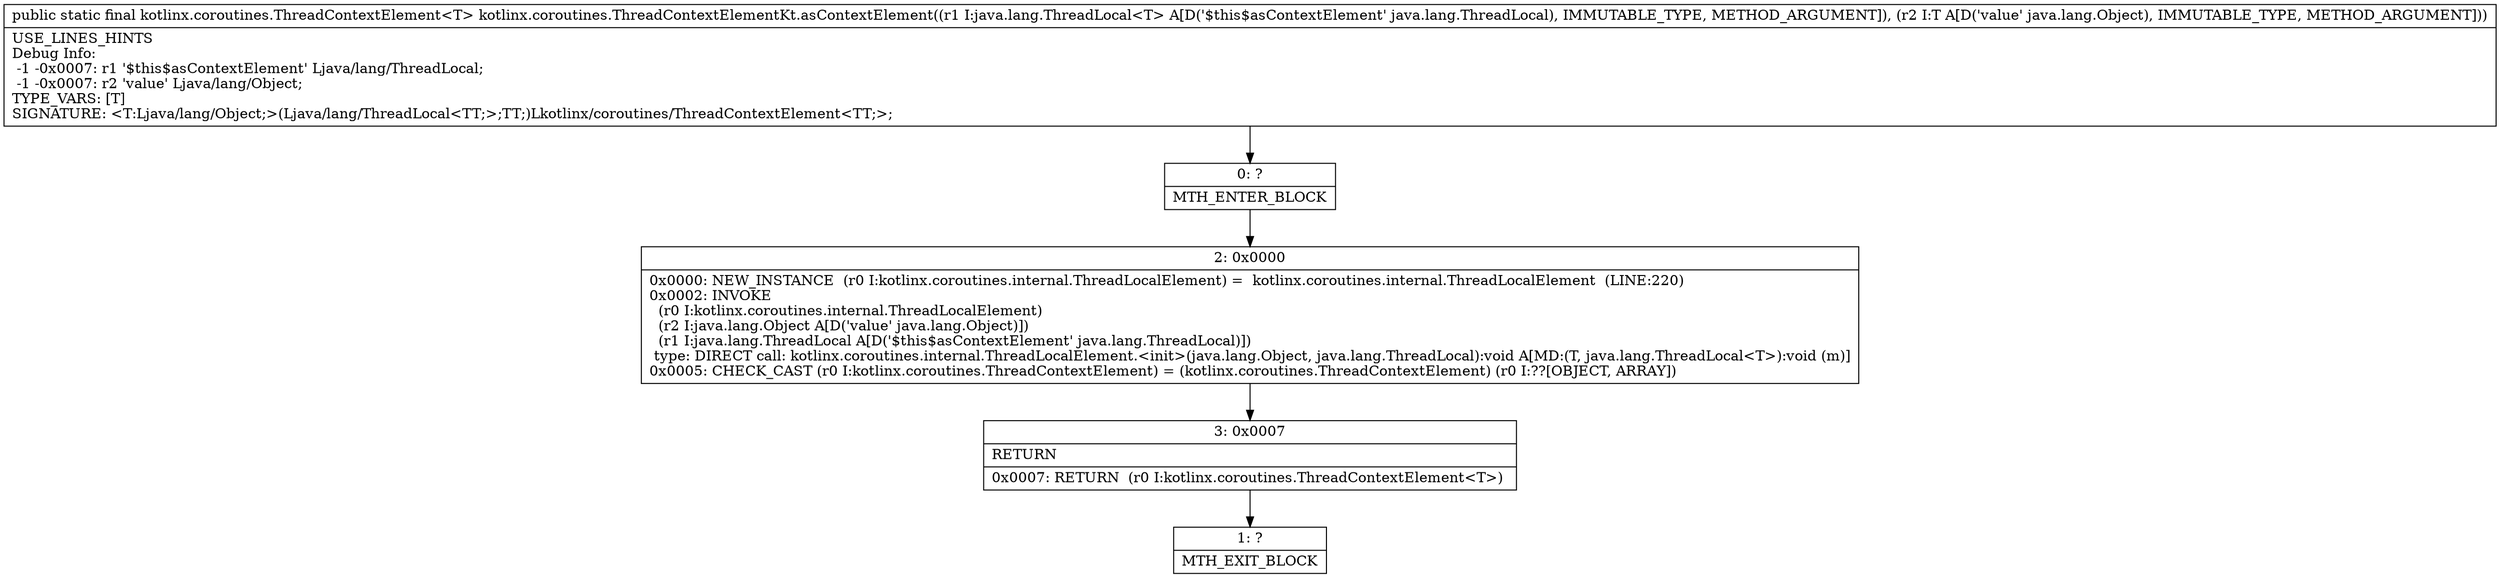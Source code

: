digraph "CFG forkotlinx.coroutines.ThreadContextElementKt.asContextElement(Ljava\/lang\/ThreadLocal;Ljava\/lang\/Object;)Lkotlinx\/coroutines\/ThreadContextElement;" {
Node_0 [shape=record,label="{0\:\ ?|MTH_ENTER_BLOCK\l}"];
Node_2 [shape=record,label="{2\:\ 0x0000|0x0000: NEW_INSTANCE  (r0 I:kotlinx.coroutines.internal.ThreadLocalElement) =  kotlinx.coroutines.internal.ThreadLocalElement  (LINE:220)\l0x0002: INVOKE  \l  (r0 I:kotlinx.coroutines.internal.ThreadLocalElement)\l  (r2 I:java.lang.Object A[D('value' java.lang.Object)])\l  (r1 I:java.lang.ThreadLocal A[D('$this$asContextElement' java.lang.ThreadLocal)])\l type: DIRECT call: kotlinx.coroutines.internal.ThreadLocalElement.\<init\>(java.lang.Object, java.lang.ThreadLocal):void A[MD:(T, java.lang.ThreadLocal\<T\>):void (m)]\l0x0005: CHECK_CAST (r0 I:kotlinx.coroutines.ThreadContextElement) = (kotlinx.coroutines.ThreadContextElement) (r0 I:??[OBJECT, ARRAY]) \l}"];
Node_3 [shape=record,label="{3\:\ 0x0007|RETURN\l|0x0007: RETURN  (r0 I:kotlinx.coroutines.ThreadContextElement\<T\>) \l}"];
Node_1 [shape=record,label="{1\:\ ?|MTH_EXIT_BLOCK\l}"];
MethodNode[shape=record,label="{public static final kotlinx.coroutines.ThreadContextElement\<T\> kotlinx.coroutines.ThreadContextElementKt.asContextElement((r1 I:java.lang.ThreadLocal\<T\> A[D('$this$asContextElement' java.lang.ThreadLocal), IMMUTABLE_TYPE, METHOD_ARGUMENT]), (r2 I:T A[D('value' java.lang.Object), IMMUTABLE_TYPE, METHOD_ARGUMENT]))  | USE_LINES_HINTS\lDebug Info:\l  \-1 \-0x0007: r1 '$this$asContextElement' Ljava\/lang\/ThreadLocal;\l  \-1 \-0x0007: r2 'value' Ljava\/lang\/Object;\lTYPE_VARS: [T]\lSIGNATURE: \<T:Ljava\/lang\/Object;\>(Ljava\/lang\/ThreadLocal\<TT;\>;TT;)Lkotlinx\/coroutines\/ThreadContextElement\<TT;\>;\l}"];
MethodNode -> Node_0;Node_0 -> Node_2;
Node_2 -> Node_3;
Node_3 -> Node_1;
}

